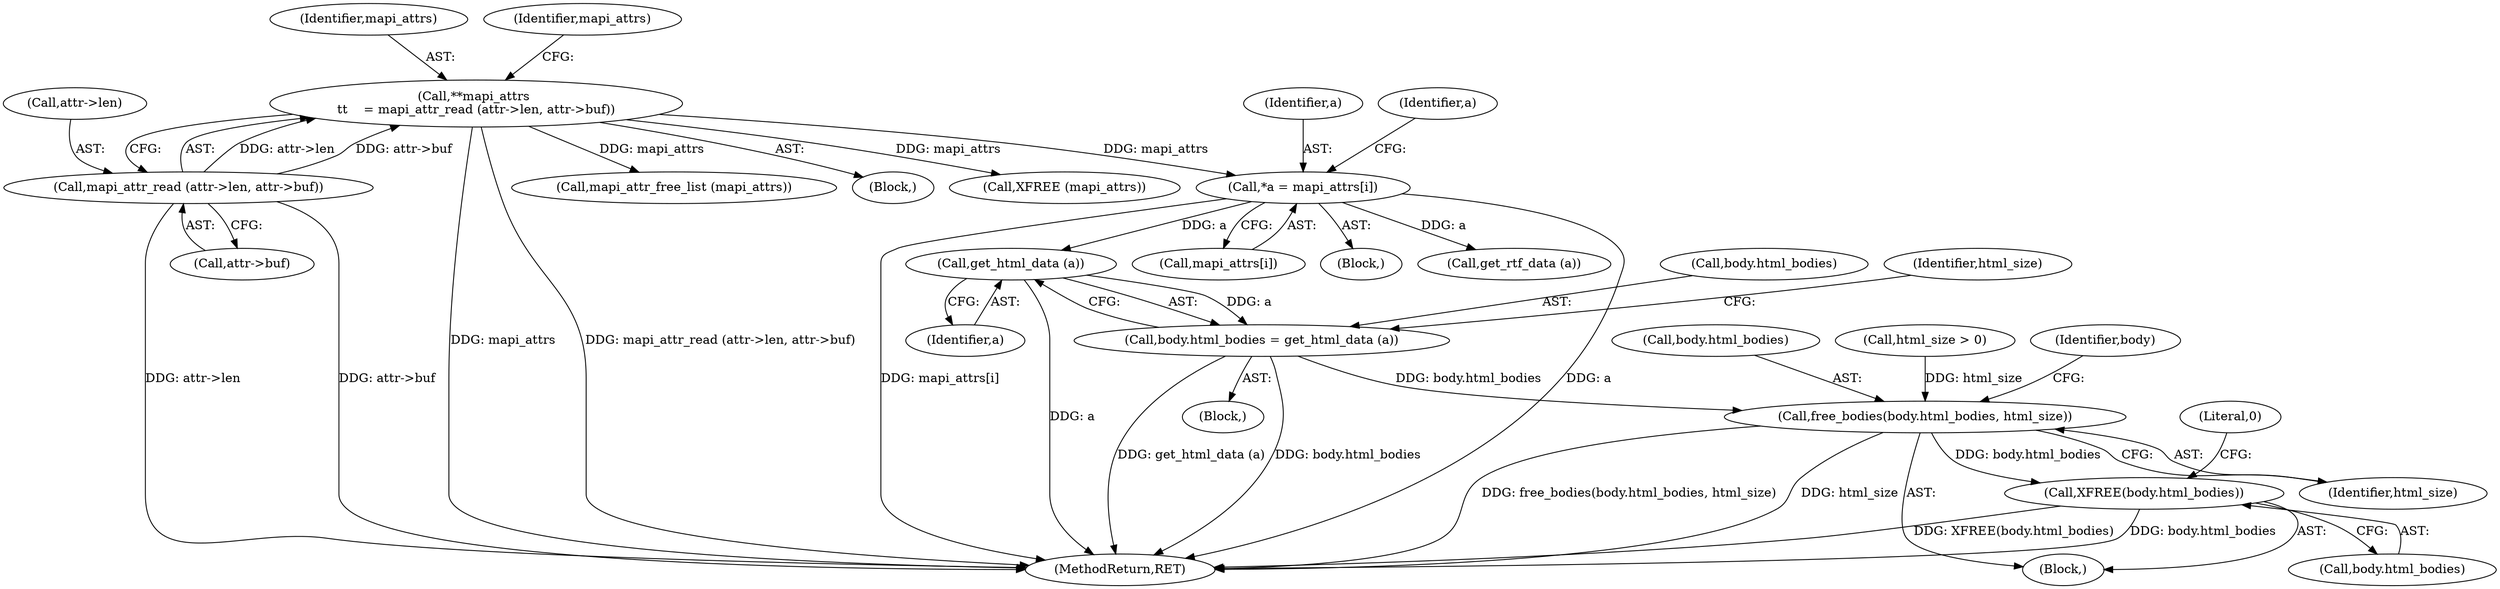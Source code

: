 digraph "0_tnef_8dccf79857ceeb7a6d3e42c1e762e7b865d5344d_1@pointer" {
"1000268" [label="(Call,get_html_data (a))"];
"1000252" [label="(Call,*a = mapi_attrs[i])"];
"1000228" [label="(Call,**mapi_attrs \n\t\t    = mapi_attr_read (attr->len, attr->buf))"];
"1000230" [label="(Call,mapi_attr_read (attr->len, attr->buf))"];
"1000264" [label="(Call,body.html_bodies = get_html_data (a))"];
"1000437" [label="(Call,free_bodies(body.html_bodies, html_size))"];
"1000442" [label="(Call,XFREE(body.html_bodies))"];
"1000294" [label="(Call,mapi_attr_free_list (mapi_attrs))"];
"1000438" [label="(Call,body.html_bodies)"];
"1000226" [label="(Block,)"];
"1000254" [label="(Call,mapi_attrs[i])"];
"1000265" [label="(Call,body.html_bodies)"];
"1000443" [label="(Call,body.html_bodies)"];
"1000436" [label="(Block,)"];
"1000252" [label="(Call,*a = mapi_attrs[i])"];
"1000264" [label="(Call,body.html_bodies = get_html_data (a))"];
"1000296" [label="(Call,XFREE (mapi_attrs))"];
"1000253" [label="(Identifier,a)"];
"1000433" [label="(Call,html_size > 0)"];
"1000230" [label="(Call,mapi_attr_read (attr->len, attr->buf))"];
"1000447" [label="(Literal,0)"];
"1000269" [label="(Identifier,a)"];
"1000250" [label="(Block,)"];
"1000441" [label="(Identifier,html_size)"];
"1000234" [label="(Call,attr->buf)"];
"1000442" [label="(Call,XFREE(body.html_bodies))"];
"1000229" [label="(Identifier,mapi_attrs)"];
"1000231" [label="(Call,attr->len)"];
"1000260" [label="(Identifier,a)"];
"1000437" [label="(Call,free_bodies(body.html_bodies, html_size))"];
"1000228" [label="(Call,**mapi_attrs \n\t\t    = mapi_attr_read (attr->len, attr->buf))"];
"1000271" [label="(Identifier,html_size)"];
"1000238" [label="(Identifier,mapi_attrs)"];
"1000287" [label="(Call,get_rtf_data (a))"];
"1000268" [label="(Call,get_html_data (a))"];
"1000448" [label="(MethodReturn,RET)"];
"1000444" [label="(Identifier,body)"];
"1000263" [label="(Block,)"];
"1000268" -> "1000264"  [label="AST: "];
"1000268" -> "1000269"  [label="CFG: "];
"1000269" -> "1000268"  [label="AST: "];
"1000264" -> "1000268"  [label="CFG: "];
"1000268" -> "1000448"  [label="DDG: a"];
"1000268" -> "1000264"  [label="DDG: a"];
"1000252" -> "1000268"  [label="DDG: a"];
"1000252" -> "1000250"  [label="AST: "];
"1000252" -> "1000254"  [label="CFG: "];
"1000253" -> "1000252"  [label="AST: "];
"1000254" -> "1000252"  [label="AST: "];
"1000260" -> "1000252"  [label="CFG: "];
"1000252" -> "1000448"  [label="DDG: a"];
"1000252" -> "1000448"  [label="DDG: mapi_attrs[i]"];
"1000228" -> "1000252"  [label="DDG: mapi_attrs"];
"1000252" -> "1000287"  [label="DDG: a"];
"1000228" -> "1000226"  [label="AST: "];
"1000228" -> "1000230"  [label="CFG: "];
"1000229" -> "1000228"  [label="AST: "];
"1000230" -> "1000228"  [label="AST: "];
"1000238" -> "1000228"  [label="CFG: "];
"1000228" -> "1000448"  [label="DDG: mapi_attrs"];
"1000228" -> "1000448"  [label="DDG: mapi_attr_read (attr->len, attr->buf)"];
"1000230" -> "1000228"  [label="DDG: attr->len"];
"1000230" -> "1000228"  [label="DDG: attr->buf"];
"1000228" -> "1000294"  [label="DDG: mapi_attrs"];
"1000228" -> "1000296"  [label="DDG: mapi_attrs"];
"1000230" -> "1000234"  [label="CFG: "];
"1000231" -> "1000230"  [label="AST: "];
"1000234" -> "1000230"  [label="AST: "];
"1000230" -> "1000448"  [label="DDG: attr->len"];
"1000230" -> "1000448"  [label="DDG: attr->buf"];
"1000264" -> "1000263"  [label="AST: "];
"1000265" -> "1000264"  [label="AST: "];
"1000271" -> "1000264"  [label="CFG: "];
"1000264" -> "1000448"  [label="DDG: body.html_bodies"];
"1000264" -> "1000448"  [label="DDG: get_html_data (a)"];
"1000264" -> "1000437"  [label="DDG: body.html_bodies"];
"1000437" -> "1000436"  [label="AST: "];
"1000437" -> "1000441"  [label="CFG: "];
"1000438" -> "1000437"  [label="AST: "];
"1000441" -> "1000437"  [label="AST: "];
"1000444" -> "1000437"  [label="CFG: "];
"1000437" -> "1000448"  [label="DDG: free_bodies(body.html_bodies, html_size)"];
"1000437" -> "1000448"  [label="DDG: html_size"];
"1000433" -> "1000437"  [label="DDG: html_size"];
"1000437" -> "1000442"  [label="DDG: body.html_bodies"];
"1000442" -> "1000436"  [label="AST: "];
"1000442" -> "1000443"  [label="CFG: "];
"1000443" -> "1000442"  [label="AST: "];
"1000447" -> "1000442"  [label="CFG: "];
"1000442" -> "1000448"  [label="DDG: XFREE(body.html_bodies)"];
"1000442" -> "1000448"  [label="DDG: body.html_bodies"];
}

